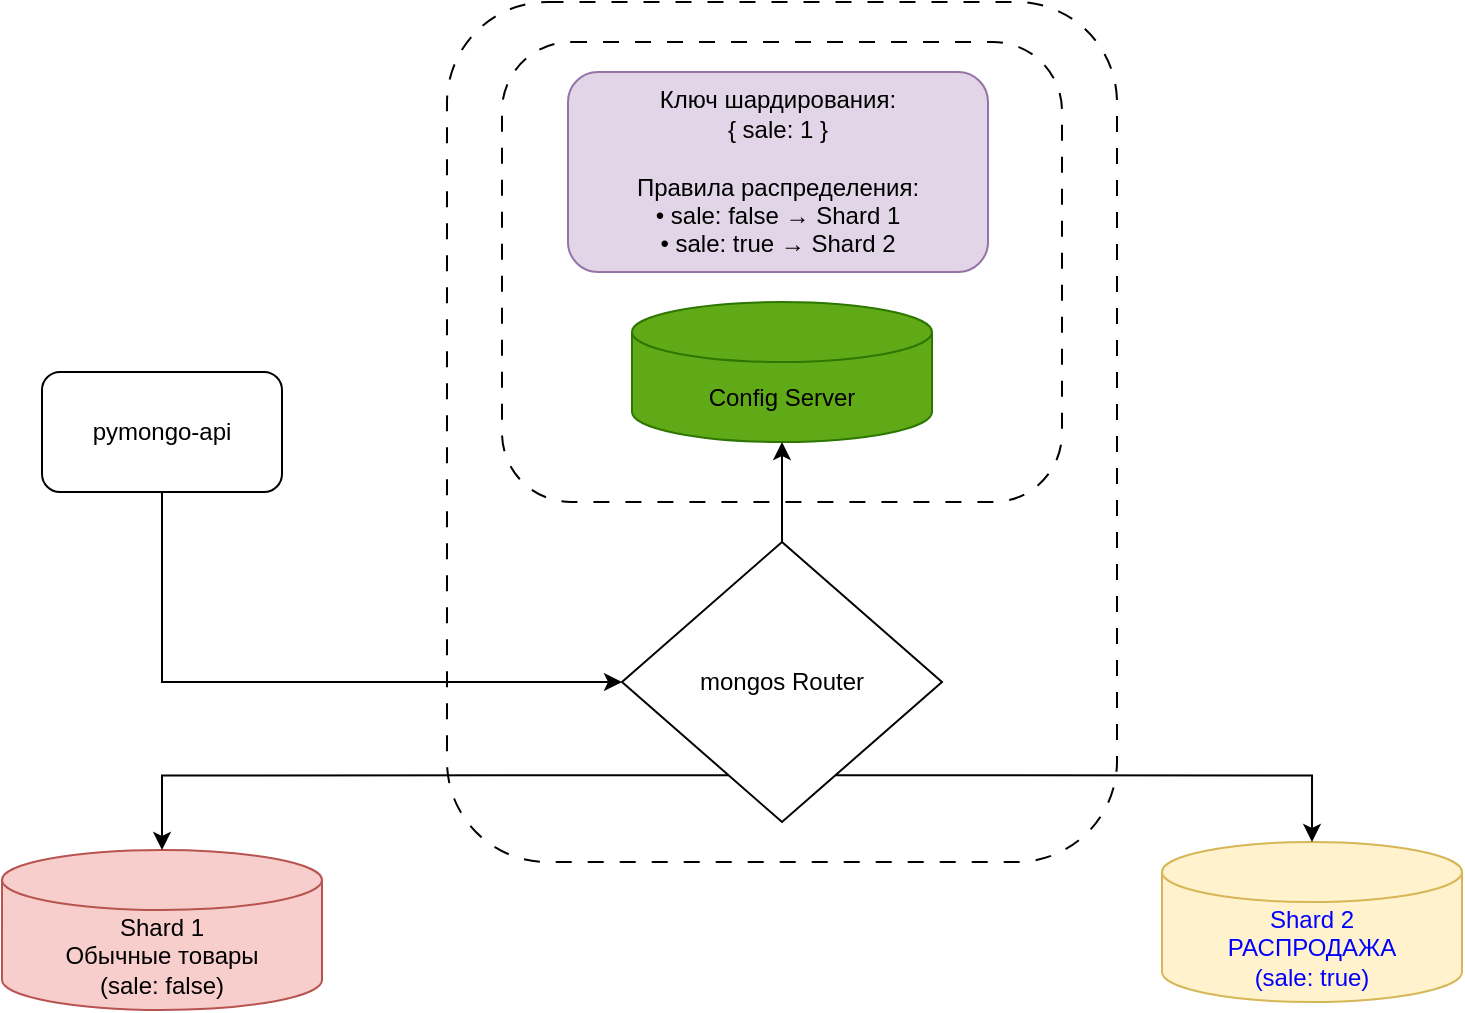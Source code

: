 <mxfile version="28.2.5">
  <diagram name="Page-1" id="-H_mtQnk-PTXWXPvYvuk">
    <mxGraphModel dx="851" dy="599" grid="1" gridSize="10" guides="1" tooltips="1" connect="1" arrows="1" fold="1" page="1" pageScale="1" pageWidth="1169" pageHeight="827" math="0" shadow="0">
      <root>
        <mxCell id="0" />
        <mxCell id="1" parent="0" />
        <mxCell id="YbwGt4lME48bDANCcB6B-2" value="" style="rounded=1;whiteSpace=wrap;html=1;dashed=1;dashPattern=8 8;fillColor=none;" vertex="1" parent="1">
          <mxGeometry x="470" y="40" width="280" height="230" as="geometry" />
        </mxCell>
        <mxCell id="YbwGt4lME48bDANCcB6B-1" value="" style="rounded=1;whiteSpace=wrap;html=1;dashed=1;dashPattern=8 8;fillColor=none;" vertex="1" parent="1">
          <mxGeometry x="442.5" y="20" width="335" height="430" as="geometry" />
        </mxCell>
        <mxCell id="pymongo-api" value="pymongo-api" style="rounded=1;whiteSpace=wrap;html=1;" parent="1" vertex="1">
          <mxGeometry x="240" y="205" width="120" height="60" as="geometry" />
        </mxCell>
        <mxCell id="mongos" value="mongos Router" style="rhombus;whiteSpace=wrap;html=1;" parent="1" vertex="1">
          <mxGeometry x="530" y="290" width="160" height="140" as="geometry" />
        </mxCell>
        <mxCell id="config-servers" value="&lt;font style=&quot;color: rgb(0, 0, 0);&quot;&gt;Config Server&lt;/font&gt;" style="shape=cylinder3;whiteSpace=wrap;html=1;boundedLbl=1;backgroundOutline=1;size=15;fillColor=#60a917;strokeColor=#2D7600;fontColor=#ffffff;" parent="1" vertex="1">
          <mxGeometry x="535" y="170" width="150" height="70" as="geometry" />
        </mxCell>
        <mxCell id="shard1" value="Shard 1&lt;br&gt;Обычные товары&lt;div&gt;(sale: false)&lt;/div&gt;" style="shape=cylinder3;whiteSpace=wrap;html=1;boundedLbl=1;backgroundOutline=1;size=15;fillColor=#f8cecc;strokeColor=#b85450;fontColor=#000000;" parent="1" vertex="1">
          <mxGeometry x="220" y="444" width="160" height="80" as="geometry" />
        </mxCell>
        <mxCell id="shard2" value="&lt;font style=&quot;color: rgb(0, 0, 255);&quot;&gt;Shard 2&lt;br&gt;РАСПРОДАЖА&lt;br&gt;(sale: true)&lt;br&gt;&lt;/font&gt;" style="shape=cylinder3;whiteSpace=wrap;html=1;boundedLbl=1;backgroundOutline=1;size=15;fillColor=#fff2cc;strokeColor=#d6b656;fontColor=#000000;" parent="1" vertex="1">
          <mxGeometry x="800" y="440" width="150" height="80" as="geometry" />
        </mxCell>
        <mxCell id="shard-key" value="Ключ шардирования:&lt;br&gt;{ sale: 1 }&lt;br&gt;&lt;br&gt;Правила распределения:&lt;br&gt;• sale: false → Shard 1&lt;br&gt;• sale: true → Shard 2" style="rounded=1;whiteSpace=wrap;html=1;fillColor=#e1d5e7;strokeColor=#9673a6;fontColor=#000000;" parent="1" vertex="1">
          <mxGeometry x="503" y="55" width="210" height="100" as="geometry" />
        </mxCell>
        <mxCell id="conn1" style="edgeStyle=orthogonalEdgeStyle;rounded=0;orthogonalLoop=1;jettySize=auto;html=1;exitX=0.5;exitY=1;exitDx=0;exitDy=0;entryX=0;entryY=0.5;entryDx=0;entryDy=0;" parent="1" source="pymongo-api" target="mongos" edge="1">
          <mxGeometry relative="1" as="geometry">
            <Array as="points">
              <mxPoint x="300" y="265" />
              <mxPoint x="300" y="360" />
            </Array>
          </mxGeometry>
        </mxCell>
        <mxCell id="conn2" style="edgeStyle=orthogonalEdgeStyle;rounded=0;orthogonalLoop=1;jettySize=auto;html=1;exitX=0.5;exitY=0;exitDx=0;exitDy=0;entryX=0.5;entryY=1;entryDx=0;entryDy=0;" parent="1" source="mongos" target="config-servers" edge="1">
          <mxGeometry relative="1" as="geometry" />
        </mxCell>
        <mxCell id="conn3" style="edgeStyle=orthogonalEdgeStyle;rounded=0;orthogonalLoop=1;jettySize=auto;html=1;exitX=0.25;exitY=1;exitDx=0;exitDy=0;entryX=0.5;entryY=0;entryDx=0;entryDy=0;" parent="1" source="mongos" target="shard1" edge="1">
          <mxGeometry relative="1" as="geometry" />
        </mxCell>
        <mxCell id="conn4" style="edgeStyle=orthogonalEdgeStyle;rounded=0;orthogonalLoop=1;jettySize=auto;html=1;exitX=0.75;exitY=1;exitDx=0;exitDy=0;entryX=0.5;entryY=0;entryDx=0;entryDy=0;" parent="1" source="mongos" target="shard2" edge="1">
          <mxGeometry relative="1" as="geometry" />
        </mxCell>
      </root>
    </mxGraphModel>
  </diagram>
</mxfile>
